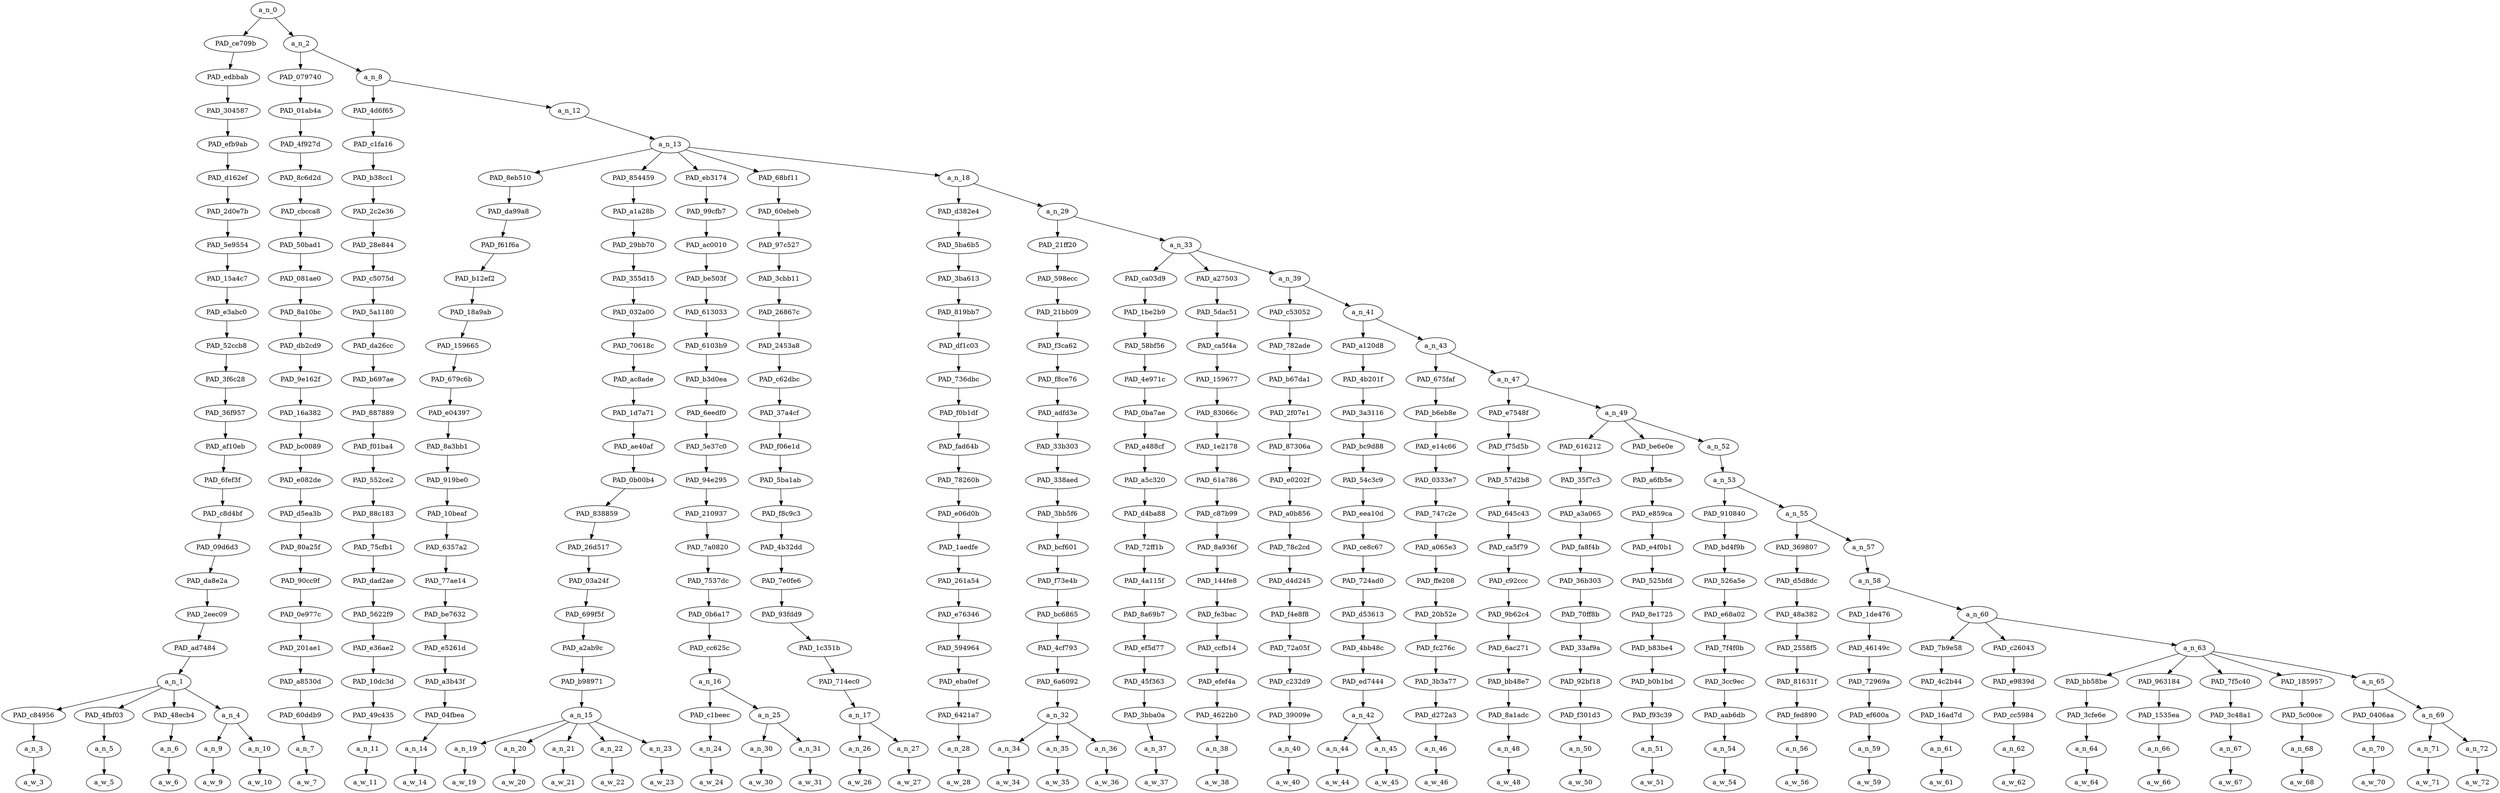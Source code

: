 strict digraph "" {
	a_n_0	[div_dir=1,
		index=0,
		level=23,
		pos="4.740414225260417,23!",
		text_span="[0, 1, 2, 3, 4, 5, 6, 7, 8, 9, 10, 11, 12, 13, 14, 15, 16, 17, 18, 19, 20, 21, 22, 23, 24, 25, 26, 27, 28, 29, 30, 31, 32, 33, 34, \
35, 36, 37, 38, 39, 40, 41, 42]",
		value=1.00000000];
	PAD_ce709b	[div_dir=1,
		index=0,
		level=22,
		pos="2.125,22!",
		text_span="[0, 1, 2, 3, 4]",
		value=0.13755912];
	a_n_0 -> PAD_ce709b;
	a_n_2	[div_dir=1,
		index=1,
		level=22,
		pos="7.355828450520834,22!",
		text_span="[5, 6, 7, 8, 9, 10, 11, 12, 13, 14, 15, 16, 17, 18, 19, 20, 21, 22, 23, 24, 25, 26, 27, 28, 29, 30, 31, 32, 33, 34, 35, 36, 37, \
38, 39, 40, 41, 42]",
		value=0.86220688];
	a_n_0 -> a_n_2;
	PAD_edbbab	[div_dir=1,
		index=0,
		level=21,
		pos="2.125,21!",
		text_span="[0, 1, 2, 3, 4]",
		value=0.13755912];
	PAD_ce709b -> PAD_edbbab;
	PAD_304587	[div_dir=1,
		index=0,
		level=20,
		pos="2.125,20!",
		text_span="[0, 1, 2, 3, 4]",
		value=0.13755912];
	PAD_edbbab -> PAD_304587;
	PAD_efb9ab	[div_dir=1,
		index=0,
		level=19,
		pos="2.125,19!",
		text_span="[0, 1, 2, 3, 4]",
		value=0.13755912];
	PAD_304587 -> PAD_efb9ab;
	PAD_d162ef	[div_dir=1,
		index=0,
		level=18,
		pos="2.125,18!",
		text_span="[0, 1, 2, 3, 4]",
		value=0.13755912];
	PAD_efb9ab -> PAD_d162ef;
	PAD_2d0e7b	[div_dir=1,
		index=0,
		level=17,
		pos="2.125,17!",
		text_span="[0, 1, 2, 3, 4]",
		value=0.13755912];
	PAD_d162ef -> PAD_2d0e7b;
	PAD_5e9554	[div_dir=1,
		index=0,
		level=16,
		pos="2.125,16!",
		text_span="[0, 1, 2, 3, 4]",
		value=0.13755912];
	PAD_2d0e7b -> PAD_5e9554;
	PAD_15a4c7	[div_dir=1,
		index=0,
		level=15,
		pos="2.125,15!",
		text_span="[0, 1, 2, 3, 4]",
		value=0.13755912];
	PAD_5e9554 -> PAD_15a4c7;
	PAD_e3abc0	[div_dir=1,
		index=0,
		level=14,
		pos="2.125,14!",
		text_span="[0, 1, 2, 3, 4]",
		value=0.13755912];
	PAD_15a4c7 -> PAD_e3abc0;
	PAD_52ccb8	[div_dir=1,
		index=0,
		level=13,
		pos="2.125,13!",
		text_span="[0, 1, 2, 3, 4]",
		value=0.13755912];
	PAD_e3abc0 -> PAD_52ccb8;
	PAD_3f6c28	[div_dir=1,
		index=0,
		level=12,
		pos="2.125,12!",
		text_span="[0, 1, 2, 3, 4]",
		value=0.13755912];
	PAD_52ccb8 -> PAD_3f6c28;
	PAD_36f957	[div_dir=1,
		index=0,
		level=11,
		pos="2.125,11!",
		text_span="[0, 1, 2, 3, 4]",
		value=0.13755912];
	PAD_3f6c28 -> PAD_36f957;
	PAD_af10eb	[div_dir=1,
		index=0,
		level=10,
		pos="2.125,10!",
		text_span="[0, 1, 2, 3, 4]",
		value=0.13755912];
	PAD_36f957 -> PAD_af10eb;
	PAD_6fef3f	[div_dir=1,
		index=0,
		level=9,
		pos="2.125,9!",
		text_span="[0, 1, 2, 3, 4]",
		value=0.13755912];
	PAD_af10eb -> PAD_6fef3f;
	PAD_c8d4bf	[div_dir=1,
		index=0,
		level=8,
		pos="2.125,8!",
		text_span="[0, 1, 2, 3, 4]",
		value=0.13755912];
	PAD_6fef3f -> PAD_c8d4bf;
	PAD_09d6d3	[div_dir=1,
		index=0,
		level=7,
		pos="2.125,7!",
		text_span="[0, 1, 2, 3, 4]",
		value=0.13755912];
	PAD_c8d4bf -> PAD_09d6d3;
	PAD_da8e2a	[div_dir=1,
		index=0,
		level=6,
		pos="2.125,6!",
		text_span="[0, 1, 2, 3, 4]",
		value=0.13755912];
	PAD_09d6d3 -> PAD_da8e2a;
	PAD_2eec09	[div_dir=1,
		index=0,
		level=5,
		pos="2.125,5!",
		text_span="[0, 1, 2, 3, 4]",
		value=0.13755912];
	PAD_da8e2a -> PAD_2eec09;
	PAD_ad7484	[div_dir=1,
		index=0,
		level=4,
		pos="2.125,4!",
		text_span="[0, 1, 2, 3, 4]",
		value=0.13755912];
	PAD_2eec09 -> PAD_ad7484;
	a_n_1	[div_dir=1,
		index=0,
		level=3,
		pos="2.125,3!",
		text_span="[0, 1, 2, 3, 4]",
		value=0.13755912];
	PAD_ad7484 -> a_n_1;
	PAD_c84956	[div_dir=1,
		index=0,
		level=2,
		pos="0.0,2!",
		text_span="[0]",
		value=0.04228338];
	a_n_1 -> PAD_c84956;
	PAD_4fbf03	[div_dir=-1,
		index=2,
		level=2,
		pos="3.0,2!",
		text_span="[3]",
		value=0.03034776];
	a_n_1 -> PAD_4fbf03;
	PAD_48ecb4	[div_dir=1,
		index=3,
		level=2,
		pos="4.0,2!",
		text_span="[4]",
		value=0.02484582];
	a_n_1 -> PAD_48ecb4;
	a_n_4	[div_dir=1,
		index=1,
		level=2,
		pos="1.5,2!",
		text_span="[1, 2]",
		value=0.03996212];
	a_n_1 -> a_n_4;
	a_n_3	[div_dir=1,
		index=0,
		level=1,
		pos="0.0,1!",
		text_span="[0]",
		value=0.04228338];
	PAD_c84956 -> a_n_3;
	a_w_3	[div_dir=0,
		index=0,
		level=0,
		pos="0,0!",
		text_span="[0]",
		value="<number>"];
	a_n_3 -> a_w_3;
	a_n_5	[div_dir=-1,
		index=3,
		level=1,
		pos="3.0,1!",
		text_span="[3]",
		value=0.03034776];
	PAD_4fbf03 -> a_n_5;
	a_w_5	[div_dir=0,
		index=3,
		level=0,
		pos="3,0!",
		text_span="[3]",
		value=black];
	a_n_5 -> a_w_5;
	a_n_6	[div_dir=1,
		index=4,
		level=1,
		pos="4.0,1!",
		text_span="[4]",
		value=0.02484582];
	PAD_48ecb4 -> a_n_6;
	a_w_6	[div_dir=0,
		index=4,
		level=0,
		pos="4,0!",
		text_span="[4]",
		value=man];
	a_n_6 -> a_w_6;
	a_n_9	[div_dir=1,
		index=1,
		level=1,
		pos="1.0,1!",
		text_span="[1]",
		value=0.01875210];
	a_n_4 -> a_n_9;
	a_n_10	[div_dir=1,
		index=2,
		level=1,
		pos="2.0,1!",
		text_span="[2]",
		value=0.02111413];
	a_n_4 -> a_n_10;
	a_w_9	[div_dir=0,
		index=1,
		level=0,
		pos="1,0!",
		text_span="[1]",
		value=year];
	a_n_9 -> a_w_9;
	a_w_10	[div_dir=0,
		index=2,
		level=0,
		pos="2,0!",
		text_span="[2]",
		value=old];
	a_n_10 -> a_w_10;
	PAD_079740	[div_dir=-1,
		index=1,
		level=21,
		pos="5.0,21!",
		text_span="[5]",
		value=0.02788351];
	a_n_2 -> PAD_079740;
	a_n_8	[div_dir=1,
		index=2,
		level=21,
		pos="9.711656901041668,21!",
		text_span="[6, 7, 8, 9, 10, 11, 12, 13, 14, 15, 16, 17, 18, 19, 20, 21, 22, 23, 24, 25, 26, 27, 28, 29, 30, 31, 32, 33, 34, 35, 36, 37, 38, \
39, 40, 41, 42]",
		value=0.83411609];
	a_n_2 -> a_n_8;
	PAD_01ab4a	[div_dir=-1,
		index=1,
		level=20,
		pos="5.0,20!",
		text_span="[5]",
		value=0.02788351];
	PAD_079740 -> PAD_01ab4a;
	PAD_4f927d	[div_dir=-1,
		index=1,
		level=19,
		pos="5.0,19!",
		text_span="[5]",
		value=0.02788351];
	PAD_01ab4a -> PAD_4f927d;
	PAD_8c6d2d	[div_dir=-1,
		index=1,
		level=18,
		pos="5.0,18!",
		text_span="[5]",
		value=0.02788351];
	PAD_4f927d -> PAD_8c6d2d;
	PAD_cbcca8	[div_dir=-1,
		index=1,
		level=17,
		pos="5.0,17!",
		text_span="[5]",
		value=0.02788351];
	PAD_8c6d2d -> PAD_cbcca8;
	PAD_50bad1	[div_dir=-1,
		index=1,
		level=16,
		pos="5.0,16!",
		text_span="[5]",
		value=0.02788351];
	PAD_cbcca8 -> PAD_50bad1;
	PAD_081ae0	[div_dir=-1,
		index=1,
		level=15,
		pos="5.0,15!",
		text_span="[5]",
		value=0.02788351];
	PAD_50bad1 -> PAD_081ae0;
	PAD_8a10bc	[div_dir=-1,
		index=1,
		level=14,
		pos="5.0,14!",
		text_span="[5]",
		value=0.02788351];
	PAD_081ae0 -> PAD_8a10bc;
	PAD_db2cd9	[div_dir=-1,
		index=1,
		level=13,
		pos="5.0,13!",
		text_span="[5]",
		value=0.02788351];
	PAD_8a10bc -> PAD_db2cd9;
	PAD_9e162f	[div_dir=-1,
		index=1,
		level=12,
		pos="5.0,12!",
		text_span="[5]",
		value=0.02788351];
	PAD_db2cd9 -> PAD_9e162f;
	PAD_16a382	[div_dir=-1,
		index=1,
		level=11,
		pos="5.0,11!",
		text_span="[5]",
		value=0.02788351];
	PAD_9e162f -> PAD_16a382;
	PAD_bc0089	[div_dir=-1,
		index=1,
		level=10,
		pos="5.0,10!",
		text_span="[5]",
		value=0.02788351];
	PAD_16a382 -> PAD_bc0089;
	PAD_e082de	[div_dir=-1,
		index=1,
		level=9,
		pos="5.0,9!",
		text_span="[5]",
		value=0.02788351];
	PAD_bc0089 -> PAD_e082de;
	PAD_d5ea3b	[div_dir=-1,
		index=1,
		level=8,
		pos="5.0,8!",
		text_span="[5]",
		value=0.02788351];
	PAD_e082de -> PAD_d5ea3b;
	PAD_80a25f	[div_dir=-1,
		index=1,
		level=7,
		pos="5.0,7!",
		text_span="[5]",
		value=0.02788351];
	PAD_d5ea3b -> PAD_80a25f;
	PAD_90cc9f	[div_dir=-1,
		index=1,
		level=6,
		pos="5.0,6!",
		text_span="[5]",
		value=0.02788351];
	PAD_80a25f -> PAD_90cc9f;
	PAD_0e977c	[div_dir=-1,
		index=1,
		level=5,
		pos="5.0,5!",
		text_span="[5]",
		value=0.02788351];
	PAD_90cc9f -> PAD_0e977c;
	PAD_201ae1	[div_dir=-1,
		index=1,
		level=4,
		pos="5.0,4!",
		text_span="[5]",
		value=0.02788351];
	PAD_0e977c -> PAD_201ae1;
	PAD_a8530d	[div_dir=-1,
		index=1,
		level=3,
		pos="5.0,3!",
		text_span="[5]",
		value=0.02788351];
	PAD_201ae1 -> PAD_a8530d;
	PAD_60ddb9	[div_dir=-1,
		index=4,
		level=2,
		pos="5.0,2!",
		text_span="[5]",
		value=0.02788351];
	PAD_a8530d -> PAD_60ddb9;
	a_n_7	[div_dir=-1,
		index=5,
		level=1,
		pos="5.0,1!",
		text_span="[5]",
		value=0.02788351];
	PAD_60ddb9 -> a_n_7;
	a_w_7	[div_dir=0,
		index=5,
		level=0,
		pos="5,0!",
		text_span="[5]",
		value=charged];
	a_n_7 -> a_w_7;
	PAD_4d6f65	[div_dir=1,
		index=2,
		level=20,
		pos="6.0,20!",
		text_span="[6]",
		value=0.01450457];
	a_n_8 -> PAD_4d6f65;
	a_n_12	[div_dir=1,
		index=3,
		level=20,
		pos="13.423313802083333,20!",
		text_span="[7, 8, 9, 10, 11, 12, 13, 14, 15, 16, 17, 18, 19, 20, 21, 22, 23, 24, 25, 26, 27, 28, 29, 30, 31, 32, 33, 34, 35, 36, 37, 38, 39, \
40, 41, 42]",
		value=0.81937967];
	a_n_8 -> a_n_12;
	PAD_c1fa16	[div_dir=1,
		index=2,
		level=19,
		pos="6.0,19!",
		text_span="[6]",
		value=0.01450457];
	PAD_4d6f65 -> PAD_c1fa16;
	PAD_b38cc1	[div_dir=1,
		index=2,
		level=18,
		pos="6.0,18!",
		text_span="[6]",
		value=0.01450457];
	PAD_c1fa16 -> PAD_b38cc1;
	PAD_2c2e36	[div_dir=1,
		index=2,
		level=17,
		pos="6.0,17!",
		text_span="[6]",
		value=0.01450457];
	PAD_b38cc1 -> PAD_2c2e36;
	PAD_28e844	[div_dir=1,
		index=2,
		level=16,
		pos="6.0,16!",
		text_span="[6]",
		value=0.01450457];
	PAD_2c2e36 -> PAD_28e844;
	PAD_c5075d	[div_dir=1,
		index=2,
		level=15,
		pos="6.0,15!",
		text_span="[6]",
		value=0.01450457];
	PAD_28e844 -> PAD_c5075d;
	PAD_5a1180	[div_dir=1,
		index=2,
		level=14,
		pos="6.0,14!",
		text_span="[6]",
		value=0.01450457];
	PAD_c5075d -> PAD_5a1180;
	PAD_da26cc	[div_dir=1,
		index=2,
		level=13,
		pos="6.0,13!",
		text_span="[6]",
		value=0.01450457];
	PAD_5a1180 -> PAD_da26cc;
	PAD_b697ae	[div_dir=1,
		index=2,
		level=12,
		pos="6.0,12!",
		text_span="[6]",
		value=0.01450457];
	PAD_da26cc -> PAD_b697ae;
	PAD_887889	[div_dir=1,
		index=2,
		level=11,
		pos="6.0,11!",
		text_span="[6]",
		value=0.01450457];
	PAD_b697ae -> PAD_887889;
	PAD_f01ba4	[div_dir=1,
		index=2,
		level=10,
		pos="6.0,10!",
		text_span="[6]",
		value=0.01450457];
	PAD_887889 -> PAD_f01ba4;
	PAD_552ce2	[div_dir=1,
		index=2,
		level=9,
		pos="6.0,9!",
		text_span="[6]",
		value=0.01450457];
	PAD_f01ba4 -> PAD_552ce2;
	PAD_88c183	[div_dir=1,
		index=2,
		level=8,
		pos="6.0,8!",
		text_span="[6]",
		value=0.01450457];
	PAD_552ce2 -> PAD_88c183;
	PAD_75cfb1	[div_dir=1,
		index=2,
		level=7,
		pos="6.0,7!",
		text_span="[6]",
		value=0.01450457];
	PAD_88c183 -> PAD_75cfb1;
	PAD_dad2ae	[div_dir=1,
		index=2,
		level=6,
		pos="6.0,6!",
		text_span="[6]",
		value=0.01450457];
	PAD_75cfb1 -> PAD_dad2ae;
	PAD_5622f9	[div_dir=1,
		index=2,
		level=5,
		pos="6.0,5!",
		text_span="[6]",
		value=0.01450457];
	PAD_dad2ae -> PAD_5622f9;
	PAD_e36ae2	[div_dir=1,
		index=2,
		level=4,
		pos="6.0,4!",
		text_span="[6]",
		value=0.01450457];
	PAD_5622f9 -> PAD_e36ae2;
	PAD_10dc3d	[div_dir=1,
		index=2,
		level=3,
		pos="6.0,3!",
		text_span="[6]",
		value=0.01450457];
	PAD_e36ae2 -> PAD_10dc3d;
	PAD_49c435	[div_dir=1,
		index=5,
		level=2,
		pos="6.0,2!",
		text_span="[6]",
		value=0.01450457];
	PAD_10dc3d -> PAD_49c435;
	a_n_11	[div_dir=1,
		index=6,
		level=1,
		pos="6.0,1!",
		text_span="[6]",
		value=0.01450457];
	PAD_49c435 -> a_n_11;
	a_w_11	[div_dir=0,
		index=6,
		level=0,
		pos="6,0!",
		text_span="[6]",
		value=with];
	a_n_11 -> a_w_11;
	a_n_13	[div_dir=1,
		index=3,
		level=19,
		pos="13.423313802083333,19!",
		text_span="[7, 8, 9, 10, 11, 12, 13, 14, 15, 16, 17, 18, 19, 20, 21, 22, 23, 24, 25, 26, 27, 28, 29, 30, 31, 32, 33, 34, 35, 36, 37, 38, 39, \
40, 41, 42]",
		value=0.81914559];
	a_n_12 -> a_n_13;
	PAD_8eb510	[div_dir=1,
		index=3,
		level=18,
		pos="7.0,18!",
		text_span="[7]",
		value=0.06166128];
	a_n_13 -> PAD_8eb510;
	PAD_854459	[div_dir=1,
		index=4,
		level=18,
		pos="10.0,18!",
		text_span="[8, 9, 10, 11, 12]",
		value=0.07028665];
	a_n_13 -> PAD_854459;
	PAD_eb3174	[div_dir=1,
		index=5,
		level=18,
		pos="13.75,18!",
		text_span="[13, 14, 15]",
		value=0.03938015];
	a_n_13 -> PAD_eb3174;
	PAD_68bf11	[div_dir=1,
		index=6,
		level=18,
		pos="16.5,18!",
		text_span="[16, 17]",
		value=0.02673101];
	a_n_13 -> PAD_68bf11;
	a_n_18	[div_dir=1,
		index=7,
		level=18,
		pos="19.866569010416665,18!",
		text_span="[18, 19, 20, 21, 22, 23, 24, 25, 26, 27, 28, 29, 30, 31, 32, 33, 34, 35, 36, 37, 38, 39, 40, 41, 42]",
		value=0.62085242];
	a_n_13 -> a_n_18;
	PAD_da99a8	[div_dir=1,
		index=3,
		level=17,
		pos="7.0,17!",
		text_span="[7]",
		value=0.06166128];
	PAD_8eb510 -> PAD_da99a8;
	PAD_f61f6a	[div_dir=1,
		index=3,
		level=16,
		pos="7.0,16!",
		text_span="[7]",
		value=0.06166128];
	PAD_da99a8 -> PAD_f61f6a;
	PAD_b12ef2	[div_dir=1,
		index=3,
		level=15,
		pos="7.0,15!",
		text_span="[7]",
		value=0.06166128];
	PAD_f61f6a -> PAD_b12ef2;
	PAD_18a9ab	[div_dir=1,
		index=3,
		level=14,
		pos="7.0,14!",
		text_span="[7]",
		value=0.06166128];
	PAD_b12ef2 -> PAD_18a9ab;
	PAD_159665	[div_dir=1,
		index=3,
		level=13,
		pos="7.0,13!",
		text_span="[7]",
		value=0.06166128];
	PAD_18a9ab -> PAD_159665;
	PAD_679c6b	[div_dir=1,
		index=3,
		level=12,
		pos="7.0,12!",
		text_span="[7]",
		value=0.06166128];
	PAD_159665 -> PAD_679c6b;
	PAD_e04397	[div_dir=1,
		index=3,
		level=11,
		pos="7.0,11!",
		text_span="[7]",
		value=0.06166128];
	PAD_679c6b -> PAD_e04397;
	PAD_8a3bb1	[div_dir=1,
		index=3,
		level=10,
		pos="7.0,10!",
		text_span="[7]",
		value=0.06166128];
	PAD_e04397 -> PAD_8a3bb1;
	PAD_919be0	[div_dir=1,
		index=3,
		level=9,
		pos="7.0,9!",
		text_span="[7]",
		value=0.06166128];
	PAD_8a3bb1 -> PAD_919be0;
	PAD_10beaf	[div_dir=1,
		index=3,
		level=8,
		pos="7.0,8!",
		text_span="[7]",
		value=0.06166128];
	PAD_919be0 -> PAD_10beaf;
	PAD_6357a2	[div_dir=1,
		index=3,
		level=7,
		pos="7.0,7!",
		text_span="[7]",
		value=0.06166128];
	PAD_10beaf -> PAD_6357a2;
	PAD_77ae14	[div_dir=1,
		index=3,
		level=6,
		pos="7.0,6!",
		text_span="[7]",
		value=0.06166128];
	PAD_6357a2 -> PAD_77ae14;
	PAD_be7632	[div_dir=1,
		index=3,
		level=5,
		pos="7.0,5!",
		text_span="[7]",
		value=0.06166128];
	PAD_77ae14 -> PAD_be7632;
	PAD_e5261d	[div_dir=1,
		index=3,
		level=4,
		pos="7.0,4!",
		text_span="[7]",
		value=0.06166128];
	PAD_be7632 -> PAD_e5261d;
	PAD_a3b43f	[div_dir=1,
		index=3,
		level=3,
		pos="7.0,3!",
		text_span="[7]",
		value=0.06166128];
	PAD_e5261d -> PAD_a3b43f;
	PAD_04fbea	[div_dir=1,
		index=6,
		level=2,
		pos="7.0,2!",
		text_span="[7]",
		value=0.06166128];
	PAD_a3b43f -> PAD_04fbea;
	a_n_14	[div_dir=1,
		index=7,
		level=1,
		pos="7.0,1!",
		text_span="[7]",
		value=0.06166128];
	PAD_04fbea -> a_n_14;
	a_w_14	[div_dir=0,
		index=7,
		level=0,
		pos="7,0!",
		text_span="[7]",
		value=raping];
	a_n_14 -> a_w_14;
	PAD_a1a28b	[div_dir=1,
		index=4,
		level=17,
		pos="10.0,17!",
		text_span="[8, 9, 10, 11, 12]",
		value=0.07028665];
	PAD_854459 -> PAD_a1a28b;
	PAD_29bb70	[div_dir=1,
		index=4,
		level=16,
		pos="10.0,16!",
		text_span="[8, 9, 10, 11, 12]",
		value=0.07028665];
	PAD_a1a28b -> PAD_29bb70;
	PAD_355d15	[div_dir=1,
		index=4,
		level=15,
		pos="10.0,15!",
		text_span="[8, 9, 10, 11, 12]",
		value=0.07028665];
	PAD_29bb70 -> PAD_355d15;
	PAD_032a00	[div_dir=1,
		index=4,
		level=14,
		pos="10.0,14!",
		text_span="[8, 9, 10, 11, 12]",
		value=0.07028665];
	PAD_355d15 -> PAD_032a00;
	PAD_70618c	[div_dir=1,
		index=4,
		level=13,
		pos="10.0,13!",
		text_span="[8, 9, 10, 11, 12]",
		value=0.07028665];
	PAD_032a00 -> PAD_70618c;
	PAD_ac8ade	[div_dir=1,
		index=4,
		level=12,
		pos="10.0,12!",
		text_span="[8, 9, 10, 11, 12]",
		value=0.07028665];
	PAD_70618c -> PAD_ac8ade;
	PAD_1d7a71	[div_dir=1,
		index=4,
		level=11,
		pos="10.0,11!",
		text_span="[8, 9, 10, 11, 12]",
		value=0.07028665];
	PAD_ac8ade -> PAD_1d7a71;
	PAD_ae40af	[div_dir=1,
		index=4,
		level=10,
		pos="10.0,10!",
		text_span="[8, 9, 10, 11, 12]",
		value=0.07028665];
	PAD_1d7a71 -> PAD_ae40af;
	PAD_0b00b4	[div_dir=1,
		index=4,
		level=9,
		pos="10.0,9!",
		text_span="[8, 9, 10, 11, 12]",
		value=0.07028665];
	PAD_ae40af -> PAD_0b00b4;
	PAD_838859	[div_dir=1,
		index=4,
		level=8,
		pos="10.0,8!",
		text_span="[8, 9, 10, 11, 12]",
		value=0.07028665];
	PAD_0b00b4 -> PAD_838859;
	PAD_26d517	[div_dir=1,
		index=4,
		level=7,
		pos="10.0,7!",
		text_span="[8, 9, 10, 11, 12]",
		value=0.07028665];
	PAD_838859 -> PAD_26d517;
	PAD_03a24f	[div_dir=1,
		index=4,
		level=6,
		pos="10.0,6!",
		text_span="[8, 9, 10, 11, 12]",
		value=0.07028665];
	PAD_26d517 -> PAD_03a24f;
	PAD_699f5f	[div_dir=1,
		index=4,
		level=5,
		pos="10.0,5!",
		text_span="[8, 9, 10, 11, 12]",
		value=0.07028665];
	PAD_03a24f -> PAD_699f5f;
	PAD_a2ab9c	[div_dir=1,
		index=4,
		level=4,
		pos="10.0,4!",
		text_span="[8, 9, 10, 11, 12]",
		value=0.07028665];
	PAD_699f5f -> PAD_a2ab9c;
	PAD_b98971	[div_dir=1,
		index=4,
		level=3,
		pos="10.0,3!",
		text_span="[8, 9, 10, 11, 12]",
		value=0.07028665];
	PAD_a2ab9c -> PAD_b98971;
	a_n_15	[div_dir=1,
		index=7,
		level=2,
		pos="10.0,2!",
		text_span="[8, 9, 10, 11, 12]",
		value=0.07028665];
	PAD_b98971 -> a_n_15;
	a_n_19	[div_dir=1,
		index=8,
		level=1,
		pos="8.0,1!",
		text_span="[8]",
		value=0.01156121];
	a_n_15 -> a_n_19;
	a_n_20	[div_dir=-1,
		index=9,
		level=1,
		pos="9.0,1!",
		text_span="[9]",
		value=0.01474988];
	a_n_15 -> a_n_20;
	a_n_21	[div_dir=1,
		index=10,
		level=1,
		pos="10.0,1!",
		text_span="[10]",
		value=0.01270287];
	a_n_15 -> a_n_21;
	a_n_22	[div_dir=1,
		index=11,
		level=1,
		pos="11.0,1!",
		text_span="[11]",
		value=0.01261462];
	a_n_15 -> a_n_22;
	a_n_23	[div_dir=1,
		index=12,
		level=1,
		pos="12.0,1!",
		text_span="[12]",
		value=0.01858090];
	a_n_15 -> a_n_23;
	a_w_19	[div_dir=0,
		index=8,
		level=0,
		pos="8,0!",
		text_span="[8]",
		value=a];
	a_n_19 -> a_w_19;
	a_w_20	[div_dir=0,
		index=9,
		level=0,
		pos="9,0!",
		text_span="[9]",
		value="<number>1"];
	a_n_20 -> a_w_20;
	a_w_21	[div_dir=0,
		index=10,
		level=0,
		pos="10,0!",
		text_span="[10]",
		value=year1];
	a_n_21 -> a_w_21;
	a_w_22	[div_dir=0,
		index=11,
		level=0,
		pos="11,0!",
		text_span="[11]",
		value=old1];
	a_n_22 -> a_w_22;
	a_w_23	[div_dir=0,
		index=12,
		level=0,
		pos="12,0!",
		text_span="[12]",
		value=child];
	a_n_23 -> a_w_23;
	PAD_99cfb7	[div_dir=1,
		index=5,
		level=17,
		pos="13.75,17!",
		text_span="[13, 14, 15]",
		value=0.03938015];
	PAD_eb3174 -> PAD_99cfb7;
	PAD_ac0010	[div_dir=1,
		index=5,
		level=16,
		pos="13.75,16!",
		text_span="[13, 14, 15]",
		value=0.03938015];
	PAD_99cfb7 -> PAD_ac0010;
	PAD_be503f	[div_dir=1,
		index=5,
		level=15,
		pos="13.75,15!",
		text_span="[13, 14, 15]",
		value=0.03938015];
	PAD_ac0010 -> PAD_be503f;
	PAD_613033	[div_dir=1,
		index=5,
		level=14,
		pos="13.75,14!",
		text_span="[13, 14, 15]",
		value=0.03938015];
	PAD_be503f -> PAD_613033;
	PAD_6103b9	[div_dir=1,
		index=5,
		level=13,
		pos="13.75,13!",
		text_span="[13, 14, 15]",
		value=0.03938015];
	PAD_613033 -> PAD_6103b9;
	PAD_b3d0ea	[div_dir=1,
		index=5,
		level=12,
		pos="13.75,12!",
		text_span="[13, 14, 15]",
		value=0.03938015];
	PAD_6103b9 -> PAD_b3d0ea;
	PAD_6eedf0	[div_dir=1,
		index=5,
		level=11,
		pos="13.75,11!",
		text_span="[13, 14, 15]",
		value=0.03938015];
	PAD_b3d0ea -> PAD_6eedf0;
	PAD_5e37c0	[div_dir=1,
		index=5,
		level=10,
		pos="13.75,10!",
		text_span="[13, 14, 15]",
		value=0.03938015];
	PAD_6eedf0 -> PAD_5e37c0;
	PAD_94e295	[div_dir=1,
		index=5,
		level=9,
		pos="13.75,9!",
		text_span="[13, 14, 15]",
		value=0.03938015];
	PAD_5e37c0 -> PAD_94e295;
	PAD_210937	[div_dir=1,
		index=5,
		level=8,
		pos="13.75,8!",
		text_span="[13, 14, 15]",
		value=0.03938015];
	PAD_94e295 -> PAD_210937;
	PAD_7a0820	[div_dir=1,
		index=5,
		level=7,
		pos="13.75,7!",
		text_span="[13, 14, 15]",
		value=0.03938015];
	PAD_210937 -> PAD_7a0820;
	PAD_7537dc	[div_dir=1,
		index=5,
		level=6,
		pos="13.75,6!",
		text_span="[13, 14, 15]",
		value=0.03938015];
	PAD_7a0820 -> PAD_7537dc;
	PAD_0b6a17	[div_dir=1,
		index=5,
		level=5,
		pos="13.75,5!",
		text_span="[13, 14, 15]",
		value=0.03938015];
	PAD_7537dc -> PAD_0b6a17;
	PAD_cc625c	[div_dir=1,
		index=5,
		level=4,
		pos="13.75,4!",
		text_span="[13, 14, 15]",
		value=0.03938015];
	PAD_0b6a17 -> PAD_cc625c;
	a_n_16	[div_dir=1,
		index=5,
		level=3,
		pos="13.75,3!",
		text_span="[13, 14, 15]",
		value=0.03938015];
	PAD_cc625c -> a_n_16;
	PAD_c1beec	[div_dir=-1,
		index=8,
		level=2,
		pos="13.0,2!",
		text_span="[13]",
		value=0.01213347];
	a_n_16 -> PAD_c1beec;
	a_n_25	[div_dir=1,
		index=9,
		level=2,
		pos="14.5,2!",
		text_span="[14, 15]",
		value=0.02722308];
	a_n_16 -> a_n_25;
	a_n_24	[div_dir=-1,
		index=13,
		level=1,
		pos="13.0,1!",
		text_span="[13]",
		value=0.01213347];
	PAD_c1beec -> a_n_24;
	a_w_24	[div_dir=0,
		index=13,
		level=0,
		pos="13,0!",
		text_span="[13]",
		value=in];
	a_n_24 -> a_w_24;
	a_n_30	[div_dir=1,
		index=14,
		level=1,
		pos="14.0,1!",
		text_span="[14]",
		value=0.01546090];
	a_n_25 -> a_n_30;
	a_n_31	[div_dir=1,
		index=15,
		level=1,
		pos="15.0,1!",
		text_span="[15]",
		value=0.01172537];
	a_n_25 -> a_n_31;
	a_w_30	[div_dir=0,
		index=14,
		level=0,
		pos="14,0!",
		text_span="[14]",
		value=al];
	a_n_30 -> a_w_30;
	a_w_31	[div_dir=0,
		index=15,
		level=0,
		pos="15,0!",
		text_span="[15]",
		value=it];
	a_n_31 -> a_w_31;
	PAD_60ebeb	[div_dir=1,
		index=6,
		level=17,
		pos="16.5,17!",
		text_span="[16, 17]",
		value=0.02673101];
	PAD_68bf11 -> PAD_60ebeb;
	PAD_97c527	[div_dir=1,
		index=6,
		level=16,
		pos="16.5,16!",
		text_span="[16, 17]",
		value=0.02673101];
	PAD_60ebeb -> PAD_97c527;
	PAD_3cbb11	[div_dir=1,
		index=6,
		level=15,
		pos="16.5,15!",
		text_span="[16, 17]",
		value=0.02673101];
	PAD_97c527 -> PAD_3cbb11;
	PAD_26867c	[div_dir=1,
		index=6,
		level=14,
		pos="16.5,14!",
		text_span="[16, 17]",
		value=0.02673101];
	PAD_3cbb11 -> PAD_26867c;
	PAD_2453a8	[div_dir=1,
		index=6,
		level=13,
		pos="16.5,13!",
		text_span="[16, 17]",
		value=0.02673101];
	PAD_26867c -> PAD_2453a8;
	PAD_c62dbc	[div_dir=1,
		index=6,
		level=12,
		pos="16.5,12!",
		text_span="[16, 17]",
		value=0.02673101];
	PAD_2453a8 -> PAD_c62dbc;
	PAD_37a4cf	[div_dir=1,
		index=6,
		level=11,
		pos="16.5,11!",
		text_span="[16, 17]",
		value=0.02673101];
	PAD_c62dbc -> PAD_37a4cf;
	PAD_f06e1d	[div_dir=1,
		index=6,
		level=10,
		pos="16.5,10!",
		text_span="[16, 17]",
		value=0.02673101];
	PAD_37a4cf -> PAD_f06e1d;
	PAD_5ba1ab	[div_dir=1,
		index=6,
		level=9,
		pos="16.5,9!",
		text_span="[16, 17]",
		value=0.02673101];
	PAD_f06e1d -> PAD_5ba1ab;
	PAD_f8c9c3	[div_dir=1,
		index=6,
		level=8,
		pos="16.5,8!",
		text_span="[16, 17]",
		value=0.02673101];
	PAD_5ba1ab -> PAD_f8c9c3;
	PAD_4b32dd	[div_dir=1,
		index=6,
		level=7,
		pos="16.5,7!",
		text_span="[16, 17]",
		value=0.02673101];
	PAD_f8c9c3 -> PAD_4b32dd;
	PAD_7e0fe6	[div_dir=1,
		index=6,
		level=6,
		pos="16.5,6!",
		text_span="[16, 17]",
		value=0.02673101];
	PAD_4b32dd -> PAD_7e0fe6;
	PAD_93fdd9	[div_dir=1,
		index=6,
		level=5,
		pos="16.5,5!",
		text_span="[16, 17]",
		value=0.02673101];
	PAD_7e0fe6 -> PAD_93fdd9;
	PAD_1c351b	[div_dir=1,
		index=6,
		level=4,
		pos="16.5,4!",
		text_span="[16, 17]",
		value=0.02673101];
	PAD_93fdd9 -> PAD_1c351b;
	PAD_714ec0	[div_dir=1,
		index=6,
		level=3,
		pos="16.5,3!",
		text_span="[16, 17]",
		value=0.02673101];
	PAD_1c351b -> PAD_714ec0;
	a_n_17	[div_dir=1,
		index=10,
		level=2,
		pos="16.5,2!",
		text_span="[16, 17]",
		value=0.02673101];
	PAD_714ec0 -> a_n_17;
	a_n_26	[div_dir=1,
		index=16,
		level=1,
		pos="16.0,1!",
		text_span="[16]",
		value=0.01133451];
	a_n_17 -> a_n_26;
	a_n_27	[div_dir=1,
		index=17,
		level=1,
		pos="17.0,1!",
		text_span="[17]",
		value=0.01538044];
	a_n_17 -> a_n_27;
	a_w_26	[div_dir=0,
		index=16,
		level=0,
		pos="16,0!",
		text_span="[16]",
		value=no];
	a_n_26 -> a_w_26;
	a_w_27	[div_dir=0,
		index=17,
		level=0,
		pos="17,0!",
		text_span="[17]",
		value=secret];
	a_n_27 -> a_w_27;
	PAD_d382e4	[div_dir=1,
		index=7,
		level=17,
		pos="18.0,17!",
		text_span="[18]",
		value=0.01395489];
	a_n_18 -> PAD_d382e4;
	a_n_29	[div_dir=1,
		index=8,
		level=17,
		pos="21.73313802083333,17!",
		text_span="[19, 20, 21, 22, 23, 24, 25, 26, 27, 28, 29, 30, 31, 32, 33, 34, 35, 36, 37, 38, 39, 40, 41, 42]",
		value=0.60671337];
	a_n_18 -> a_n_29;
	PAD_5ba6b5	[div_dir=1,
		index=7,
		level=16,
		pos="18.0,16!",
		text_span="[18]",
		value=0.01395489];
	PAD_d382e4 -> PAD_5ba6b5;
	PAD_3ba613	[div_dir=1,
		index=7,
		level=15,
		pos="18.0,15!",
		text_span="[18]",
		value=0.01395489];
	PAD_5ba6b5 -> PAD_3ba613;
	PAD_819bb7	[div_dir=1,
		index=7,
		level=14,
		pos="18.0,14!",
		text_span="[18]",
		value=0.01395489];
	PAD_3ba613 -> PAD_819bb7;
	PAD_df1c03	[div_dir=1,
		index=7,
		level=13,
		pos="18.0,13!",
		text_span="[18]",
		value=0.01395489];
	PAD_819bb7 -> PAD_df1c03;
	PAD_736dbc	[div_dir=1,
		index=7,
		level=12,
		pos="18.0,12!",
		text_span="[18]",
		value=0.01395489];
	PAD_df1c03 -> PAD_736dbc;
	PAD_f0b1df	[div_dir=1,
		index=7,
		level=11,
		pos="18.0,11!",
		text_span="[18]",
		value=0.01395489];
	PAD_736dbc -> PAD_f0b1df;
	PAD_fad64b	[div_dir=1,
		index=7,
		level=10,
		pos="18.0,10!",
		text_span="[18]",
		value=0.01395489];
	PAD_f0b1df -> PAD_fad64b;
	PAD_78260b	[div_dir=1,
		index=7,
		level=9,
		pos="18.0,9!",
		text_span="[18]",
		value=0.01395489];
	PAD_fad64b -> PAD_78260b;
	PAD_e06d0b	[div_dir=1,
		index=7,
		level=8,
		pos="18.0,8!",
		text_span="[18]",
		value=0.01395489];
	PAD_78260b -> PAD_e06d0b;
	PAD_1aedfe	[div_dir=1,
		index=7,
		level=7,
		pos="18.0,7!",
		text_span="[18]",
		value=0.01395489];
	PAD_e06d0b -> PAD_1aedfe;
	PAD_261a54	[div_dir=1,
		index=7,
		level=6,
		pos="18.0,6!",
		text_span="[18]",
		value=0.01395489];
	PAD_1aedfe -> PAD_261a54;
	PAD_e76346	[div_dir=1,
		index=7,
		level=5,
		pos="18.0,5!",
		text_span="[18]",
		value=0.01395489];
	PAD_261a54 -> PAD_e76346;
	PAD_594964	[div_dir=1,
		index=7,
		level=4,
		pos="18.0,4!",
		text_span="[18]",
		value=0.01395489];
	PAD_e76346 -> PAD_594964;
	PAD_eba0ef	[div_dir=1,
		index=7,
		level=3,
		pos="18.0,3!",
		text_span="[18]",
		value=0.01395489];
	PAD_594964 -> PAD_eba0ef;
	PAD_6421a7	[div_dir=1,
		index=11,
		level=2,
		pos="18.0,2!",
		text_span="[18]",
		value=0.01395489];
	PAD_eba0ef -> PAD_6421a7;
	a_n_28	[div_dir=1,
		index=18,
		level=1,
		pos="18.0,1!",
		text_span="[18]",
		value=0.01395489];
	PAD_6421a7 -> a_n_28;
	a_w_28	[div_dir=0,
		index=18,
		level=0,
		pos="18,0!",
		text_span="[18]",
		value=why];
	a_n_28 -> a_w_28;
	PAD_21ff20	[div_dir=1,
		index=8,
		level=16,
		pos="20.0,16!",
		text_span="[19, 20, 21]",
		value=0.06137320];
	a_n_29 -> PAD_21ff20;
	a_n_33	[div_dir=1,
		index=9,
		level=16,
		pos="23.466276041666664,16!",
		text_span="[22, 23, 24, 25, 26, 27, 28, 29, 30, 31, 32, 33, 34, 35, 36, 37, 38, 39, 40, 41, 42]",
		value=0.54516146];
	a_n_29 -> a_n_33;
	PAD_598ecc	[div_dir=1,
		index=8,
		level=15,
		pos="20.0,15!",
		text_span="[19, 20, 21]",
		value=0.06137320];
	PAD_21ff20 -> PAD_598ecc;
	PAD_21bb09	[div_dir=1,
		index=8,
		level=14,
		pos="20.0,14!",
		text_span="[19, 20, 21]",
		value=0.06137320];
	PAD_598ecc -> PAD_21bb09;
	PAD_f3ca62	[div_dir=1,
		index=8,
		level=13,
		pos="20.0,13!",
		text_span="[19, 20, 21]",
		value=0.06137320];
	PAD_21bb09 -> PAD_f3ca62;
	PAD_f8ce76	[div_dir=1,
		index=8,
		level=12,
		pos="20.0,12!",
		text_span="[19, 20, 21]",
		value=0.06137320];
	PAD_f3ca62 -> PAD_f8ce76;
	PAD_adfd3e	[div_dir=1,
		index=8,
		level=11,
		pos="20.0,11!",
		text_span="[19, 20, 21]",
		value=0.06137320];
	PAD_f8ce76 -> PAD_adfd3e;
	PAD_33b303	[div_dir=1,
		index=8,
		level=10,
		pos="20.0,10!",
		text_span="[19, 20, 21]",
		value=0.06137320];
	PAD_adfd3e -> PAD_33b303;
	PAD_338aed	[div_dir=1,
		index=8,
		level=9,
		pos="20.0,9!",
		text_span="[19, 20, 21]",
		value=0.06137320];
	PAD_33b303 -> PAD_338aed;
	PAD_3bb5f6	[div_dir=1,
		index=8,
		level=8,
		pos="20.0,8!",
		text_span="[19, 20, 21]",
		value=0.06137320];
	PAD_338aed -> PAD_3bb5f6;
	PAD_bcf601	[div_dir=1,
		index=8,
		level=7,
		pos="20.0,7!",
		text_span="[19, 20, 21]",
		value=0.06137320];
	PAD_3bb5f6 -> PAD_bcf601;
	PAD_f73e4b	[div_dir=1,
		index=8,
		level=6,
		pos="20.0,6!",
		text_span="[19, 20, 21]",
		value=0.06137320];
	PAD_bcf601 -> PAD_f73e4b;
	PAD_bc6865	[div_dir=1,
		index=8,
		level=5,
		pos="20.0,5!",
		text_span="[19, 20, 21]",
		value=0.06137320];
	PAD_f73e4b -> PAD_bc6865;
	PAD_4cf793	[div_dir=1,
		index=8,
		level=4,
		pos="20.0,4!",
		text_span="[19, 20, 21]",
		value=0.06137320];
	PAD_bc6865 -> PAD_4cf793;
	PAD_6a6092	[div_dir=1,
		index=8,
		level=3,
		pos="20.0,3!",
		text_span="[19, 20, 21]",
		value=0.06137320];
	PAD_4cf793 -> PAD_6a6092;
	a_n_32	[div_dir=1,
		index=12,
		level=2,
		pos="20.0,2!",
		text_span="[19, 20, 21]",
		value=0.06137320];
	PAD_6a6092 -> a_n_32;
	a_n_34	[div_dir=1,
		index=19,
		level=1,
		pos="19.0,1!",
		text_span="[19]",
		value=0.01441763];
	a_n_32 -> a_n_34;
	a_n_35	[div_dir=1,
		index=20,
		level=1,
		pos="20.0,1!",
		text_span="[20]",
		value=0.02350948];
	a_n_32 -> a_n_35;
	a_n_36	[div_dir=1,
		index=21,
		level=1,
		pos="21.0,1!",
		text_span="[21]",
		value=0.02334374];
	a_n_32 -> a_n_36;
	a_w_34	[div_dir=0,
		index=19,
		level=0,
		pos="19,0!",
		text_span="[19]",
		value=the];
	a_n_34 -> a_w_34;
	a_w_35	[div_dir=0,
		index=20,
		level=0,
		pos="20,0!",
		text_span="[20]",
		value=black1];
	a_n_35 -> a_w_35;
	a_w_36	[div_dir=0,
		index=21,
		level=0,
		pos="21,0!",
		text_span="[21]",
		value=man1];
	a_n_36 -> a_w_36;
	PAD_ca03d9	[div_dir=-1,
		index=9,
		level=15,
		pos="22.0,15!",
		text_span="[22]",
		value=0.03409213];
	a_n_33 -> PAD_ca03d9;
	PAD_a27503	[div_dir=1,
		index=10,
		level=15,
		pos="23.0,15!",
		text_span="[23]",
		value=0.07425899];
	a_n_33 -> PAD_a27503;
	a_n_39	[div_dir=1,
		index=11,
		level=15,
		pos="25.398828125,15!",
		text_span="[24, 25, 26, 27, 28, 29, 30, 31, 32, 33, 34, 35, 36, 37, 38, 39, 40, 41, 42]",
		value=0.43665720];
	a_n_33 -> a_n_39;
	PAD_1be2b9	[div_dir=-1,
		index=9,
		level=14,
		pos="22.0,14!",
		text_span="[22]",
		value=0.03409213];
	PAD_ca03d9 -> PAD_1be2b9;
	PAD_58bf56	[div_dir=-1,
		index=9,
		level=13,
		pos="22.0,13!",
		text_span="[22]",
		value=0.03409213];
	PAD_1be2b9 -> PAD_58bf56;
	PAD_4e971c	[div_dir=-1,
		index=9,
		level=12,
		pos="22.0,12!",
		text_span="[22]",
		value=0.03409213];
	PAD_58bf56 -> PAD_4e971c;
	PAD_0ba7ae	[div_dir=-1,
		index=9,
		level=11,
		pos="22.0,11!",
		text_span="[22]",
		value=0.03409213];
	PAD_4e971c -> PAD_0ba7ae;
	PAD_a488cf	[div_dir=-1,
		index=9,
		level=10,
		pos="22.0,10!",
		text_span="[22]",
		value=0.03409213];
	PAD_0ba7ae -> PAD_a488cf;
	PAD_a5c320	[div_dir=-1,
		index=9,
		level=9,
		pos="22.0,9!",
		text_span="[22]",
		value=0.03409213];
	PAD_a488cf -> PAD_a5c320;
	PAD_d4ba88	[div_dir=-1,
		index=9,
		level=8,
		pos="22.0,8!",
		text_span="[22]",
		value=0.03409213];
	PAD_a5c320 -> PAD_d4ba88;
	PAD_72ff1b	[div_dir=-1,
		index=9,
		level=7,
		pos="22.0,7!",
		text_span="[22]",
		value=0.03409213];
	PAD_d4ba88 -> PAD_72ff1b;
	PAD_4a115f	[div_dir=-1,
		index=9,
		level=6,
		pos="22.0,6!",
		text_span="[22]",
		value=0.03409213];
	PAD_72ff1b -> PAD_4a115f;
	PAD_8a69b7	[div_dir=-1,
		index=9,
		level=5,
		pos="22.0,5!",
		text_span="[22]",
		value=0.03409213];
	PAD_4a115f -> PAD_8a69b7;
	PAD_ef5d77	[div_dir=-1,
		index=9,
		level=4,
		pos="22.0,4!",
		text_span="[22]",
		value=0.03409213];
	PAD_8a69b7 -> PAD_ef5d77;
	PAD_45f363	[div_dir=-1,
		index=9,
		level=3,
		pos="22.0,3!",
		text_span="[22]",
		value=0.03409213];
	PAD_ef5d77 -> PAD_45f363;
	PAD_3bba0a	[div_dir=-1,
		index=13,
		level=2,
		pos="22.0,2!",
		text_span="[22]",
		value=0.03409213];
	PAD_45f363 -> PAD_3bba0a;
	a_n_37	[div_dir=-1,
		index=22,
		level=1,
		pos="22.0,1!",
		text_span="[22]",
		value=0.03409213];
	PAD_3bba0a -> a_n_37;
	a_w_37	[div_dir=0,
		index=22,
		level=0,
		pos="22,0!",
		text_span="[22]",
		value=loves];
	a_n_37 -> a_w_37;
	PAD_5dac51	[div_dir=1,
		index=10,
		level=14,
		pos="23.0,14!",
		text_span="[23]",
		value=0.07425899];
	PAD_a27503 -> PAD_5dac51;
	PAD_ca5f4a	[div_dir=1,
		index=10,
		level=13,
		pos="23.0,13!",
		text_span="[23]",
		value=0.07425899];
	PAD_5dac51 -> PAD_ca5f4a;
	PAD_159677	[div_dir=1,
		index=10,
		level=12,
		pos="23.0,12!",
		text_span="[23]",
		value=0.07425899];
	PAD_ca5f4a -> PAD_159677;
	PAD_83066c	[div_dir=1,
		index=10,
		level=11,
		pos="23.0,11!",
		text_span="[23]",
		value=0.07425899];
	PAD_159677 -> PAD_83066c;
	PAD_1e2178	[div_dir=1,
		index=10,
		level=10,
		pos="23.0,10!",
		text_span="[23]",
		value=0.07425899];
	PAD_83066c -> PAD_1e2178;
	PAD_61a786	[div_dir=1,
		index=10,
		level=9,
		pos="23.0,9!",
		text_span="[23]",
		value=0.07425899];
	PAD_1e2178 -> PAD_61a786;
	PAD_c87b99	[div_dir=1,
		index=10,
		level=8,
		pos="23.0,8!",
		text_span="[23]",
		value=0.07425899];
	PAD_61a786 -> PAD_c87b99;
	PAD_8a936f	[div_dir=1,
		index=10,
		level=7,
		pos="23.0,7!",
		text_span="[23]",
		value=0.07425899];
	PAD_c87b99 -> PAD_8a936f;
	PAD_144fe8	[div_dir=1,
		index=10,
		level=6,
		pos="23.0,6!",
		text_span="[23]",
		value=0.07425899];
	PAD_8a936f -> PAD_144fe8;
	PAD_fe3bac	[div_dir=1,
		index=10,
		level=5,
		pos="23.0,5!",
		text_span="[23]",
		value=0.07425899];
	PAD_144fe8 -> PAD_fe3bac;
	PAD_ccfb14	[div_dir=1,
		index=10,
		level=4,
		pos="23.0,4!",
		text_span="[23]",
		value=0.07425899];
	PAD_fe3bac -> PAD_ccfb14;
	PAD_efef4a	[div_dir=1,
		index=10,
		level=3,
		pos="23.0,3!",
		text_span="[23]",
		value=0.07425899];
	PAD_ccfb14 -> PAD_efef4a;
	PAD_4622b0	[div_dir=1,
		index=14,
		level=2,
		pos="23.0,2!",
		text_span="[23]",
		value=0.07425899];
	PAD_efef4a -> PAD_4622b0;
	a_n_38	[div_dir=1,
		index=23,
		level=1,
		pos="23.0,1!",
		text_span="[23]",
		value=0.07425899];
	PAD_4622b0 -> a_n_38;
	a_w_38	[div_dir=0,
		index=23,
		level=0,
		pos="23,0!",
		text_span="[23]",
		value=islam];
	a_n_38 -> a_w_38;
	PAD_c53052	[div_dir=-1,
		index=11,
		level=14,
		pos="24.0,14!",
		text_span="[24]",
		value=0.01705293];
	a_n_39 -> PAD_c53052;
	a_n_41	[div_dir=1,
		index=12,
		level=14,
		pos="26.79765625,14!",
		text_span="[25, 26, 27, 28, 29, 30, 31, 32, 33, 34, 35, 36, 37, 38, 39, 40, 41, 42]",
		value=0.41951944];
	a_n_39 -> a_n_41;
	PAD_782ade	[div_dir=-1,
		index=11,
		level=13,
		pos="24.0,13!",
		text_span="[24]",
		value=0.01705293];
	PAD_c53052 -> PAD_782ade;
	PAD_b67da1	[div_dir=-1,
		index=11,
		level=12,
		pos="24.0,12!",
		text_span="[24]",
		value=0.01705293];
	PAD_782ade -> PAD_b67da1;
	PAD_2f07e1	[div_dir=-1,
		index=11,
		level=11,
		pos="24.0,11!",
		text_span="[24]",
		value=0.01705293];
	PAD_b67da1 -> PAD_2f07e1;
	PAD_87306a	[div_dir=-1,
		index=11,
		level=10,
		pos="24.0,10!",
		text_span="[24]",
		value=0.01705293];
	PAD_2f07e1 -> PAD_87306a;
	PAD_e0202f	[div_dir=-1,
		index=11,
		level=9,
		pos="24.0,9!",
		text_span="[24]",
		value=0.01705293];
	PAD_87306a -> PAD_e0202f;
	PAD_a0b856	[div_dir=-1,
		index=11,
		level=8,
		pos="24.0,8!",
		text_span="[24]",
		value=0.01705293];
	PAD_e0202f -> PAD_a0b856;
	PAD_78c2cd	[div_dir=-1,
		index=11,
		level=7,
		pos="24.0,7!",
		text_span="[24]",
		value=0.01705293];
	PAD_a0b856 -> PAD_78c2cd;
	PAD_d4d245	[div_dir=-1,
		index=11,
		level=6,
		pos="24.0,6!",
		text_span="[24]",
		value=0.01705293];
	PAD_78c2cd -> PAD_d4d245;
	PAD_f4e8f8	[div_dir=-1,
		index=11,
		level=5,
		pos="24.0,5!",
		text_span="[24]",
		value=0.01705293];
	PAD_d4d245 -> PAD_f4e8f8;
	PAD_72a05f	[div_dir=-1,
		index=11,
		level=4,
		pos="24.0,4!",
		text_span="[24]",
		value=0.01705293];
	PAD_f4e8f8 -> PAD_72a05f;
	PAD_c232d9	[div_dir=-1,
		index=11,
		level=3,
		pos="24.0,3!",
		text_span="[24]",
		value=0.01705293];
	PAD_72a05f -> PAD_c232d9;
	PAD_39009e	[div_dir=-1,
		index=15,
		level=2,
		pos="24.0,2!",
		text_span="[24]",
		value=0.01705293];
	PAD_c232d9 -> PAD_39009e;
	a_n_40	[div_dir=-1,
		index=24,
		level=1,
		pos="24.0,1!",
		text_span="[24]",
		value=0.01705293];
	PAD_39009e -> a_n_40;
	a_w_40	[div_dir=0,
		index=24,
		level=0,
		pos="24,0!",
		text_span="[24]",
		value=because];
	a_n_40 -> a_w_40;
	PAD_a120d8	[div_dir=1,
		index=12,
		level=13,
		pos="25.5,13!",
		text_span="[25, 26]",
		value=0.07070261];
	a_n_41 -> PAD_a120d8;
	a_n_43	[div_dir=1,
		index=13,
		level=13,
		pos="28.0953125,13!",
		text_span="[27, 28, 29, 30, 31, 32, 33, 34, 35, 36, 37, 38, 39, 40, 41, 42]",
		value=0.34872944];
	a_n_41 -> a_n_43;
	PAD_4b201f	[div_dir=1,
		index=12,
		level=12,
		pos="25.5,12!",
		text_span="[25, 26]",
		value=0.07070261];
	PAD_a120d8 -> PAD_4b201f;
	PAD_3a3116	[div_dir=1,
		index=12,
		level=11,
		pos="25.5,11!",
		text_span="[25, 26]",
		value=0.07070261];
	PAD_4b201f -> PAD_3a3116;
	PAD_bc9d88	[div_dir=1,
		index=12,
		level=10,
		pos="25.5,10!",
		text_span="[25, 26]",
		value=0.07070261];
	PAD_3a3116 -> PAD_bc9d88;
	PAD_54c3c9	[div_dir=1,
		index=12,
		level=9,
		pos="25.5,9!",
		text_span="[25, 26]",
		value=0.07070261];
	PAD_bc9d88 -> PAD_54c3c9;
	PAD_eea10d	[div_dir=1,
		index=12,
		level=8,
		pos="25.5,8!",
		text_span="[25, 26]",
		value=0.07070261];
	PAD_54c3c9 -> PAD_eea10d;
	PAD_ce8c67	[div_dir=1,
		index=12,
		level=7,
		pos="25.5,7!",
		text_span="[25, 26]",
		value=0.07070261];
	PAD_eea10d -> PAD_ce8c67;
	PAD_724ad0	[div_dir=1,
		index=12,
		level=6,
		pos="25.5,6!",
		text_span="[25, 26]",
		value=0.07070261];
	PAD_ce8c67 -> PAD_724ad0;
	PAD_d53613	[div_dir=1,
		index=12,
		level=5,
		pos="25.5,5!",
		text_span="[25, 26]",
		value=0.07070261];
	PAD_724ad0 -> PAD_d53613;
	PAD_4bb48c	[div_dir=1,
		index=12,
		level=4,
		pos="25.5,4!",
		text_span="[25, 26]",
		value=0.07070261];
	PAD_d53613 -> PAD_4bb48c;
	PAD_ed7444	[div_dir=1,
		index=12,
		level=3,
		pos="25.5,3!",
		text_span="[25, 26]",
		value=0.07070261];
	PAD_4bb48c -> PAD_ed7444;
	a_n_42	[div_dir=1,
		index=16,
		level=2,
		pos="25.5,2!",
		text_span="[25, 26]",
		value=0.07070261];
	PAD_ed7444 -> a_n_42;
	a_n_44	[div_dir=1,
		index=25,
		level=1,
		pos="25.0,1!",
		text_span="[25]",
		value=0.01753748];
	a_n_42 -> a_n_44;
	a_n_45	[div_dir=-1,
		index=26,
		level=1,
		pos="26.0,1!",
		text_span="[26]",
		value=0.05314635];
	a_n_42 -> a_n_45;
	a_w_44	[div_dir=0,
		index=25,
		level=0,
		pos="25,0!",
		text_span="[25]",
		value=that];
	a_n_44 -> a_w_44;
	a_w_45	[div_dir=0,
		index=26,
		level=0,
		pos="26,0!",
		text_span="[26]",
		value=moo];
	a_n_45 -> a_w_45;
	PAD_675faf	[div_dir=-1,
		index=13,
		level=12,
		pos="27.0,12!",
		text_span="[27]",
		value=0.07958946];
	a_n_43 -> PAD_675faf;
	a_n_47	[div_dir=1,
		index=14,
		level=12,
		pos="29.190624999999997,12!",
		text_span="[28, 29, 30, 31, 32, 33, 34, 35, 36, 37, 38, 39, 40, 41, 42]",
		value=0.26905315];
	a_n_43 -> a_n_47;
	PAD_b6eb8e	[div_dir=-1,
		index=13,
		level=11,
		pos="27.0,11!",
		text_span="[27]",
		value=0.07958946];
	PAD_675faf -> PAD_b6eb8e;
	PAD_e14c66	[div_dir=-1,
		index=13,
		level=10,
		pos="27.0,10!",
		text_span="[27]",
		value=0.07958946];
	PAD_b6eb8e -> PAD_e14c66;
	PAD_0333e7	[div_dir=-1,
		index=13,
		level=9,
		pos="27.0,9!",
		text_span="[27]",
		value=0.07958946];
	PAD_e14c66 -> PAD_0333e7;
	PAD_747c2e	[div_dir=-1,
		index=13,
		level=8,
		pos="27.0,8!",
		text_span="[27]",
		value=0.07958946];
	PAD_0333e7 -> PAD_747c2e;
	PAD_a065e3	[div_dir=-1,
		index=13,
		level=7,
		pos="27.0,7!",
		text_span="[27]",
		value=0.07958946];
	PAD_747c2e -> PAD_a065e3;
	PAD_ffe208	[div_dir=-1,
		index=13,
		level=6,
		pos="27.0,6!",
		text_span="[27]",
		value=0.07958946];
	PAD_a065e3 -> PAD_ffe208;
	PAD_20b52e	[div_dir=-1,
		index=13,
		level=5,
		pos="27.0,5!",
		text_span="[27]",
		value=0.07958946];
	PAD_ffe208 -> PAD_20b52e;
	PAD_fc276c	[div_dir=-1,
		index=13,
		level=4,
		pos="27.0,4!",
		text_span="[27]",
		value=0.07958946];
	PAD_20b52e -> PAD_fc276c;
	PAD_3b3a77	[div_dir=-1,
		index=13,
		level=3,
		pos="27.0,3!",
		text_span="[27]",
		value=0.07958946];
	PAD_fc276c -> PAD_3b3a77;
	PAD_d272a3	[div_dir=-1,
		index=17,
		level=2,
		pos="27.0,2!",
		text_span="[27]",
		value=0.07958946];
	PAD_3b3a77 -> PAD_d272a3;
	a_n_46	[div_dir=-1,
		index=27,
		level=1,
		pos="27.0,1!",
		text_span="[27]",
		value=0.07958946];
	PAD_d272a3 -> a_n_46;
	a_w_46	[div_dir=0,
		index=27,
		level=0,
		pos="27,0!",
		text_span="[27]",
		value=haamed];
	a_n_46 -> a_w_46;
	PAD_e7548f	[div_dir=-1,
		index=14,
		level=11,
		pos="28.0,11!",
		text_span="[28]",
		value=0.02351242];
	a_n_47 -> PAD_e7548f;
	a_n_49	[div_dir=1,
		index=15,
		level=11,
		pos="30.381249999999998,11!",
		text_span="[29, 30, 31, 32, 33, 34, 35, 36, 37, 38, 39, 40, 41, 42]",
		value=0.24544390];
	a_n_47 -> a_n_49;
	PAD_f75d5b	[div_dir=-1,
		index=14,
		level=10,
		pos="28.0,10!",
		text_span="[28]",
		value=0.02351242];
	PAD_e7548f -> PAD_f75d5b;
	PAD_57d2b8	[div_dir=-1,
		index=14,
		level=9,
		pos="28.0,9!",
		text_span="[28]",
		value=0.02351242];
	PAD_f75d5b -> PAD_57d2b8;
	PAD_645c43	[div_dir=-1,
		index=14,
		level=8,
		pos="28.0,8!",
		text_span="[28]",
		value=0.02351242];
	PAD_57d2b8 -> PAD_645c43;
	PAD_ca5f79	[div_dir=-1,
		index=14,
		level=7,
		pos="28.0,7!",
		text_span="[28]",
		value=0.02351242];
	PAD_645c43 -> PAD_ca5f79;
	PAD_c92ccc	[div_dir=-1,
		index=14,
		level=6,
		pos="28.0,6!",
		text_span="[28]",
		value=0.02351242];
	PAD_ca5f79 -> PAD_c92ccc;
	PAD_9b62c4	[div_dir=-1,
		index=14,
		level=5,
		pos="28.0,5!",
		text_span="[28]",
		value=0.02351242];
	PAD_c92ccc -> PAD_9b62c4;
	PAD_6ac271	[div_dir=-1,
		index=14,
		level=4,
		pos="28.0,4!",
		text_span="[28]",
		value=0.02351242];
	PAD_9b62c4 -> PAD_6ac271;
	PAD_bb48e7	[div_dir=-1,
		index=14,
		level=3,
		pos="28.0,3!",
		text_span="[28]",
		value=0.02351242];
	PAD_6ac271 -> PAD_bb48e7;
	PAD_8a1adc	[div_dir=-1,
		index=18,
		level=2,
		pos="28.0,2!",
		text_span="[28]",
		value=0.02351242];
	PAD_bb48e7 -> PAD_8a1adc;
	a_n_48	[div_dir=-1,
		index=28,
		level=1,
		pos="28.0,1!",
		text_span="[28]",
		value=0.02351242];
	PAD_8a1adc -> a_n_48;
	a_w_48	[div_dir=0,
		index=28,
		level=0,
		pos="28,0!",
		text_span="[28]",
		value=guy];
	a_n_48 -> a_w_48;
	PAD_616212	[div_dir=-1,
		index=15,
		level=10,
		pos="29.0,10!",
		text_span="[29]",
		value=0.01799125];
	a_n_49 -> PAD_616212;
	PAD_be6e0e	[div_dir=1,
		index=16,
		level=10,
		pos="30.0,10!",
		text_span="[30]",
		value=0.01202165];
	a_n_49 -> PAD_be6e0e;
	a_n_52	[div_dir=1,
		index=17,
		level=10,
		pos="32.14375,10!",
		text_span="[31, 32, 33, 34, 35, 36, 37, 38, 39, 40, 41, 42]",
		value=0.21532602];
	a_n_49 -> a_n_52;
	PAD_35f7c3	[div_dir=-1,
		index=15,
		level=9,
		pos="29.0,9!",
		text_span="[29]",
		value=0.01799125];
	PAD_616212 -> PAD_35f7c3;
	PAD_a3a065	[div_dir=-1,
		index=15,
		level=8,
		pos="29.0,8!",
		text_span="[29]",
		value=0.01799125];
	PAD_35f7c3 -> PAD_a3a065;
	PAD_fa8f4b	[div_dir=-1,
		index=15,
		level=7,
		pos="29.0,7!",
		text_span="[29]",
		value=0.01799125];
	PAD_a3a065 -> PAD_fa8f4b;
	PAD_36b303	[div_dir=-1,
		index=15,
		level=6,
		pos="29.0,6!",
		text_span="[29]",
		value=0.01799125];
	PAD_fa8f4b -> PAD_36b303;
	PAD_70ff8b	[div_dir=-1,
		index=15,
		level=5,
		pos="29.0,5!",
		text_span="[29]",
		value=0.01799125];
	PAD_36b303 -> PAD_70ff8b;
	PAD_33af9a	[div_dir=-1,
		index=15,
		level=4,
		pos="29.0,4!",
		text_span="[29]",
		value=0.01799125];
	PAD_70ff8b -> PAD_33af9a;
	PAD_92bf18	[div_dir=-1,
		index=15,
		level=3,
		pos="29.0,3!",
		text_span="[29]",
		value=0.01799125];
	PAD_33af9a -> PAD_92bf18;
	PAD_f301d3	[div_dir=-1,
		index=19,
		level=2,
		pos="29.0,2!",
		text_span="[29]",
		value=0.01799125];
	PAD_92bf18 -> PAD_f301d3;
	a_n_50	[div_dir=-1,
		index=29,
		level=1,
		pos="29.0,1!",
		text_span="[29]",
		value=0.01799125];
	PAD_f301d3 -> a_n_50;
	a_w_50	[div_dir=0,
		index=29,
		level=0,
		pos="29,0!",
		text_span="[29]",
		value=tells];
	a_n_50 -> a_w_50;
	PAD_a6fb5e	[div_dir=1,
		index=16,
		level=9,
		pos="30.0,9!",
		text_span="[30]",
		value=0.01202165];
	PAD_be6e0e -> PAD_a6fb5e;
	PAD_e859ca	[div_dir=1,
		index=16,
		level=8,
		pos="30.0,8!",
		text_span="[30]",
		value=0.01202165];
	PAD_a6fb5e -> PAD_e859ca;
	PAD_e4f0b1	[div_dir=1,
		index=16,
		level=7,
		pos="30.0,7!",
		text_span="[30]",
		value=0.01202165];
	PAD_e859ca -> PAD_e4f0b1;
	PAD_525bfd	[div_dir=1,
		index=16,
		level=6,
		pos="30.0,6!",
		text_span="[30]",
		value=0.01202165];
	PAD_e4f0b1 -> PAD_525bfd;
	PAD_8e1725	[div_dir=1,
		index=16,
		level=5,
		pos="30.0,5!",
		text_span="[30]",
		value=0.01202165];
	PAD_525bfd -> PAD_8e1725;
	PAD_b83be4	[div_dir=1,
		index=16,
		level=4,
		pos="30.0,4!",
		text_span="[30]",
		value=0.01202165];
	PAD_8e1725 -> PAD_b83be4;
	PAD_b0b1bd	[div_dir=1,
		index=16,
		level=3,
		pos="30.0,3!",
		text_span="[30]",
		value=0.01202165];
	PAD_b83be4 -> PAD_b0b1bd;
	PAD_f93c39	[div_dir=1,
		index=20,
		level=2,
		pos="30.0,2!",
		text_span="[30]",
		value=0.01202165];
	PAD_b0b1bd -> PAD_f93c39;
	a_n_51	[div_dir=1,
		index=30,
		level=1,
		pos="30.0,1!",
		text_span="[30]",
		value=0.01202165];
	PAD_f93c39 -> a_n_51;
	a_w_51	[div_dir=0,
		index=30,
		level=0,
		pos="30,0!",
		text_span="[30]",
		value=me];
	a_n_51 -> a_w_51;
	a_n_53	[div_dir=1,
		index=17,
		level=9,
		pos="32.14375,9!",
		text_span="[31, 32, 33, 34, 35, 36, 37, 38, 39, 40, 41, 42]",
		value=0.21521668];
	a_n_52 -> a_n_53;
	PAD_910840	[div_dir=1,
		index=17,
		level=8,
		pos="31.0,8!",
		text_span="[31]",
		value=0.01218278];
	a_n_53 -> PAD_910840;
	a_n_55	[div_dir=1,
		index=18,
		level=8,
		pos="33.2875,8!",
		text_span="[32, 33, 34, 35, 36, 37, 38, 39, 40, 41, 42]",
		value=0.20292455];
	a_n_53 -> a_n_55;
	PAD_bd4f9b	[div_dir=1,
		index=17,
		level=7,
		pos="31.0,7!",
		text_span="[31]",
		value=0.01218278];
	PAD_910840 -> PAD_bd4f9b;
	PAD_526a5e	[div_dir=1,
		index=17,
		level=6,
		pos="31.0,6!",
		text_span="[31]",
		value=0.01218278];
	PAD_bd4f9b -> PAD_526a5e;
	PAD_e68a02	[div_dir=1,
		index=17,
		level=5,
		pos="31.0,5!",
		text_span="[31]",
		value=0.01218278];
	PAD_526a5e -> PAD_e68a02;
	PAD_7f4f0b	[div_dir=1,
		index=17,
		level=4,
		pos="31.0,4!",
		text_span="[31]",
		value=0.01218278];
	PAD_e68a02 -> PAD_7f4f0b;
	PAD_3cc9ec	[div_dir=1,
		index=17,
		level=3,
		pos="31.0,3!",
		text_span="[31]",
		value=0.01218278];
	PAD_7f4f0b -> PAD_3cc9ec;
	PAD_aab6db	[div_dir=1,
		index=21,
		level=2,
		pos="31.0,2!",
		text_span="[31]",
		value=0.01218278];
	PAD_3cc9ec -> PAD_aab6db;
	a_n_54	[div_dir=1,
		index=31,
		level=1,
		pos="31.0,1!",
		text_span="[31]",
		value=0.01218278];
	PAD_aab6db -> a_n_54;
	a_w_54	[div_dir=0,
		index=31,
		level=0,
		pos="31,0!",
		text_span="[31]",
		value=i];
	a_n_54 -> a_w_54;
	PAD_369807	[div_dir=1,
		index=18,
		level=7,
		pos="32.0,7!",
		text_span="[32]",
		value=0.02473710];
	a_n_55 -> PAD_369807;
	a_n_57	[div_dir=1,
		index=19,
		level=7,
		pos="34.575,7!",
		text_span="[33, 34, 35, 36, 37, 38, 39, 40, 41, 42]",
		value=0.17809834];
	a_n_55 -> a_n_57;
	PAD_d5d8dc	[div_dir=1,
		index=18,
		level=6,
		pos="32.0,6!",
		text_span="[32]",
		value=0.02473710];
	PAD_369807 -> PAD_d5d8dc;
	PAD_48a382	[div_dir=1,
		index=18,
		level=5,
		pos="32.0,5!",
		text_span="[32]",
		value=0.02473710];
	PAD_d5d8dc -> PAD_48a382;
	PAD_2558f5	[div_dir=1,
		index=18,
		level=4,
		pos="32.0,4!",
		text_span="[32]",
		value=0.02473710];
	PAD_48a382 -> PAD_2558f5;
	PAD_81631f	[div_dir=1,
		index=18,
		level=3,
		pos="32.0,3!",
		text_span="[32]",
		value=0.02473710];
	PAD_2558f5 -> PAD_81631f;
	PAD_fed890	[div_dir=1,
		index=22,
		level=2,
		pos="32.0,2!",
		text_span="[32]",
		value=0.02473710];
	PAD_81631f -> PAD_fed890;
	a_n_56	[div_dir=1,
		index=32,
		level=1,
		pos="32.0,1!",
		text_span="[32]",
		value=0.02473710];
	PAD_fed890 -> a_n_56;
	a_w_56	[div_dir=0,
		index=32,
		level=0,
		pos="32,0!",
		text_span="[32]",
		value=gots];
	a_n_56 -> a_w_56;
	a_n_58	[div_dir=1,
		index=19,
		level=6,
		pos="34.575,6!",
		text_span="[33, 34, 35, 36, 37, 38, 39, 40, 41, 42]",
		value=0.17802149];
	a_n_57 -> a_n_58;
	PAD_1de476	[div_dir=1,
		index=19,
		level=5,
		pos="33.0,5!",
		text_span="[33]",
		value=0.01037154];
	a_n_58 -> PAD_1de476;
	a_n_60	[div_dir=1,
		index=20,
		level=5,
		pos="36.15,5!",
		text_span="[34, 35, 36, 37, 38, 39, 40, 41, 42]",
		value=0.16757310];
	a_n_58 -> a_n_60;
	PAD_46149c	[div_dir=1,
		index=19,
		level=4,
		pos="33.0,4!",
		text_span="[33]",
		value=0.01037154];
	PAD_1de476 -> PAD_46149c;
	PAD_72969a	[div_dir=1,
		index=19,
		level=3,
		pos="33.0,3!",
		text_span="[33]",
		value=0.01037154];
	PAD_46149c -> PAD_72969a;
	PAD_ef600a	[div_dir=1,
		index=23,
		level=2,
		pos="33.0,2!",
		text_span="[33]",
		value=0.01037154];
	PAD_72969a -> PAD_ef600a;
	a_n_59	[div_dir=1,
		index=33,
		level=1,
		pos="33.0,1!",
		text_span="[33]",
		value=0.01037154];
	PAD_ef600a -> a_n_59;
	a_w_59	[div_dir=0,
		index=33,
		level=0,
		pos="33,0!",
		text_span="[33]",
		value=to];
	a_n_59 -> a_w_59;
	PAD_7b9e58	[div_dir=-1,
		index=20,
		level=4,
		pos="34.0,4!",
		text_span="[34]",
		value=0.01372764];
	a_n_60 -> PAD_7b9e58;
	PAD_c26043	[div_dir=1,
		index=21,
		level=4,
		pos="35.0,4!",
		text_span="[35]",
		value=0.01166609];
	a_n_60 -> PAD_c26043;
	a_n_63	[div_dir=1,
		index=22,
		level=4,
		pos="39.45,4!",
		text_span="[36, 37, 38, 39, 40, 41, 42]",
		value=0.14211400];
	a_n_60 -> a_n_63;
	PAD_4c2b44	[div_dir=-1,
		index=20,
		level=3,
		pos="34.0,3!",
		text_span="[34]",
		value=0.01372764];
	PAD_7b9e58 -> PAD_4c2b44;
	PAD_16ad7d	[div_dir=-1,
		index=24,
		level=2,
		pos="34.0,2!",
		text_span="[34]",
		value=0.01372764];
	PAD_4c2b44 -> PAD_16ad7d;
	a_n_61	[div_dir=-1,
		index=34,
		level=1,
		pos="34.0,1!",
		text_span="[34]",
		value=0.01372764];
	PAD_16ad7d -> a_n_61;
	a_w_61	[div_dir=0,
		index=34,
		level=0,
		pos="34,0!",
		text_span="[34]",
		value=gets];
	a_n_61 -> a_w_61;
	PAD_e9839d	[div_dir=1,
		index=21,
		level=3,
		pos="35.0,3!",
		text_span="[35]",
		value=0.01166609];
	PAD_c26043 -> PAD_e9839d;
	PAD_cc5984	[div_dir=1,
		index=25,
		level=2,
		pos="35.0,2!",
		text_span="[35]",
		value=0.01166609];
	PAD_e9839d -> PAD_cc5984;
	a_n_62	[div_dir=1,
		index=35,
		level=1,
		pos="35.0,1!",
		text_span="[35]",
		value=0.01166609];
	PAD_cc5984 -> a_n_62;
	a_w_62	[div_dir=0,
		index=35,
		level=0,
		pos="35,0!",
		text_span="[35]",
		value=me1];
	a_n_62 -> a_w_62;
	PAD_bb58be	[div_dir=1,
		index=22,
		level=3,
		pos="36.0,3!",
		text_span="[36]",
		value=0.01047820];
	a_n_63 -> PAD_bb58be;
	PAD_963184	[div_dir=1,
		index=24,
		level=3,
		pos="40.0,3!",
		text_span="[40]",
		value=0.05526921];
	a_n_63 -> PAD_963184;
	PAD_7f5c40	[div_dir=-1,
		index=25,
		level=3,
		pos="41.0,3!",
		text_span="[41]",
		value=0.01778618];
	a_n_63 -> PAD_7f5c40;
	PAD_185957	[div_dir=-1,
		index=26,
		level=3,
		pos="42.0,3!",
		text_span="[42]",
		value=0.01609118];
	a_n_63 -> PAD_185957;
	a_n_65	[div_dir=1,
		index=23,
		level=3,
		pos="38.25,3!",
		text_span="[37, 38, 39]",
		value=0.04241004];
	a_n_63 -> a_n_65;
	PAD_3cfe6e	[div_dir=1,
		index=26,
		level=2,
		pos="36.0,2!",
		text_span="[36]",
		value=0.01047820];
	PAD_bb58be -> PAD_3cfe6e;
	a_n_64	[div_dir=1,
		index=36,
		level=1,
		pos="36.0,1!",
		text_span="[36]",
		value=0.01047820];
	PAD_3cfe6e -> a_n_64;
	a_w_64	[div_dir=0,
		index=36,
		level=0,
		pos="36,0!",
		text_span="[36]",
		value=a1];
	a_n_64 -> a_w_64;
	PAD_1535ea	[div_dir=1,
		index=29,
		level=2,
		pos="40.0,2!",
		text_span="[40]",
		value=0.05526921];
	PAD_963184 -> PAD_1535ea;
	a_n_66	[div_dir=1,
		index=40,
		level=1,
		pos="40.0,1!",
		text_span="[40]",
		value=0.05526921];
	PAD_1535ea -> a_n_66;
	a_w_66	[div_dir=0,
		index=40,
		level=0,
		pos="40,0!",
		text_span="[40]",
		value=maga];
	a_n_66 -> a_w_66;
	PAD_3c48a1	[div_dir=-1,
		index=30,
		level=2,
		pos="41.0,2!",
		text_span="[41]",
		value=0.01778618];
	PAD_7f5c40 -> PAD_3c48a1;
	a_n_67	[div_dir=-1,
		index=41,
		level=1,
		pos="41.0,1!",
		text_span="[41]",
		value=0.01778618];
	PAD_3c48a1 -> a_n_67;
	a_w_67	[div_dir=0,
		index=41,
		level=0,
		pos="41,0!",
		text_span="[41]",
		value="<user>"];
	a_n_67 -> a_w_67;
	PAD_5c00ce	[div_dir=-1,
		index=31,
		level=2,
		pos="42.0,2!",
		text_span="[42]",
		value=0.01609118];
	PAD_185957 -> PAD_5c00ce;
	a_n_68	[div_dir=-1,
		index=42,
		level=1,
		pos="42.0,1!",
		text_span="[42]",
		value=0.01609118];
	PAD_5c00ce -> a_n_68;
	a_w_68	[div_dir=0,
		index=42,
		level=0,
		pos="42,0!",
		text_span="[42]",
		value="<user>1"];
	a_n_68 -> a_w_68;
	PAD_0406aa	[div_dir=1,
		index=28,
		level=2,
		pos="39.0,2!",
		text_span="[39]",
		value=0.01505191];
	a_n_65 -> PAD_0406aa;
	a_n_69	[div_dir=1,
		index=27,
		level=2,
		pos="37.5,2!",
		text_span="[37, 38]",
		value=0.02732768];
	a_n_65 -> a_n_69;
	a_n_70	[div_dir=1,
		index=39,
		level=1,
		pos="39.0,1!",
		text_span="[39]",
		value=0.01505191];
	PAD_0406aa -> a_n_70;
	a_w_70	[div_dir=0,
		index=39,
		level=0,
		pos="39,0!",
		text_span="[39]",
		value=old2];
	a_n_70 -> a_w_70;
	a_n_71	[div_dir=1,
		index=37,
		level=1,
		pos="37.0,1!",
		text_span="[37]",
		value=0.01318553];
	a_n_69 -> a_n_71;
	a_n_72	[div_dir=1,
		index=38,
		level=1,
		pos="38.0,1!",
		text_span="[38]",
		value=0.01411039];
	a_n_69 -> a_n_72;
	a_w_71	[div_dir=0,
		index=37,
		level=0,
		pos="37,0!",
		text_span="[37]",
		value="<number>2"];
	a_n_71 -> a_w_71;
	a_w_72	[div_dir=0,
		index=38,
		level=0,
		pos="38,0!",
		text_span="[38]",
		value=year2];
	a_n_72 -> a_w_72;
}
